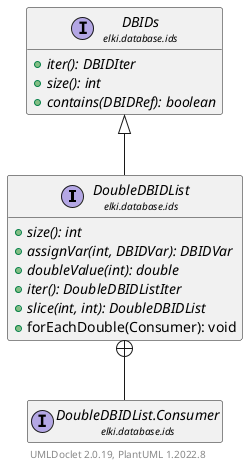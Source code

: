 @startuml
    remove .*\.(Instance|Par|Parameterizer|Factory)$
    set namespaceSeparator none
    hide empty fields
    hide empty methods

    interface "<size:14>DoubleDBIDList\n<size:10>elki.database.ids" as elki.database.ids.DoubleDBIDList [[DoubleDBIDList.html]] {
        {abstract} +size(): int
        {abstract} +assignVar(int, DBIDVar): DBIDVar
        {abstract} +doubleValue(int): double
        {abstract} +iter(): DoubleDBIDListIter
        {abstract} +slice(int, int): DoubleDBIDList
        +forEachDouble(Consumer): void
    }

    interface "<size:14>DBIDs\n<size:10>elki.database.ids" as elki.database.ids.DBIDs [[DBIDs.html]] {
        {abstract} +iter(): DBIDIter
        {abstract} +size(): int
        {abstract} +contains(DBIDRef): boolean
    }
    interface "<size:14>DoubleDBIDList.Consumer\n<size:10>elki.database.ids" as elki.database.ids.DoubleDBIDList.Consumer [[DoubleDBIDList.Consumer.html]]

    elki.database.ids.DBIDs <|-- elki.database.ids.DoubleDBIDList
    elki.database.ids.DoubleDBIDList +-- elki.database.ids.DoubleDBIDList.Consumer

    center footer UMLDoclet 2.0.19, PlantUML 1.2022.8
@enduml
